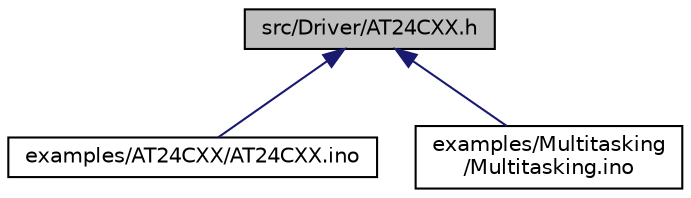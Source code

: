 digraph "src/Driver/AT24CXX.h"
{
  edge [fontname="Helvetica",fontsize="10",labelfontname="Helvetica",labelfontsize="10"];
  node [fontname="Helvetica",fontsize="10",shape=record];
  Node1 [label="src/Driver/AT24CXX.h",height=0.2,width=0.4,color="black", fillcolor="grey75", style="filled", fontcolor="black"];
  Node1 -> Node2 [dir="back",color="midnightblue",fontsize="10",style="solid",fontname="Helvetica"];
  Node2 [label="examples/AT24CXX/AT24CXX.ino",height=0.2,width=0.4,color="black", fillcolor="white", style="filled",URL="$de/d62/AT24CXX_8ino.html"];
  Node1 -> Node3 [dir="back",color="midnightblue",fontsize="10",style="solid",fontname="Helvetica"];
  Node3 [label="examples/Multitasking\l/Multitasking.ino",height=0.2,width=0.4,color="black", fillcolor="white", style="filled",URL="$d0/df3/Multitasking_8ino.html"];
}
